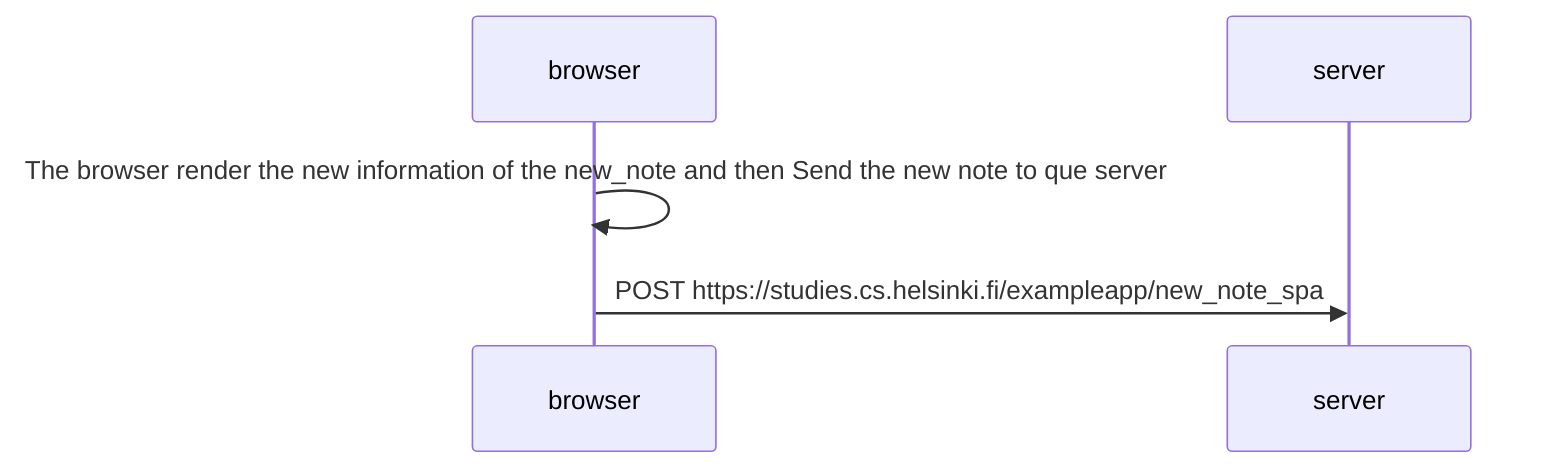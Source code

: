 sequenceDiagram
    participant browser
    participant server

    browser->>browser: The browser render the new information of the new_note and then Send the new note to que server

    browser->>server: POST https://studies.cs.helsinki.fi/exampleapp/new_note_spa